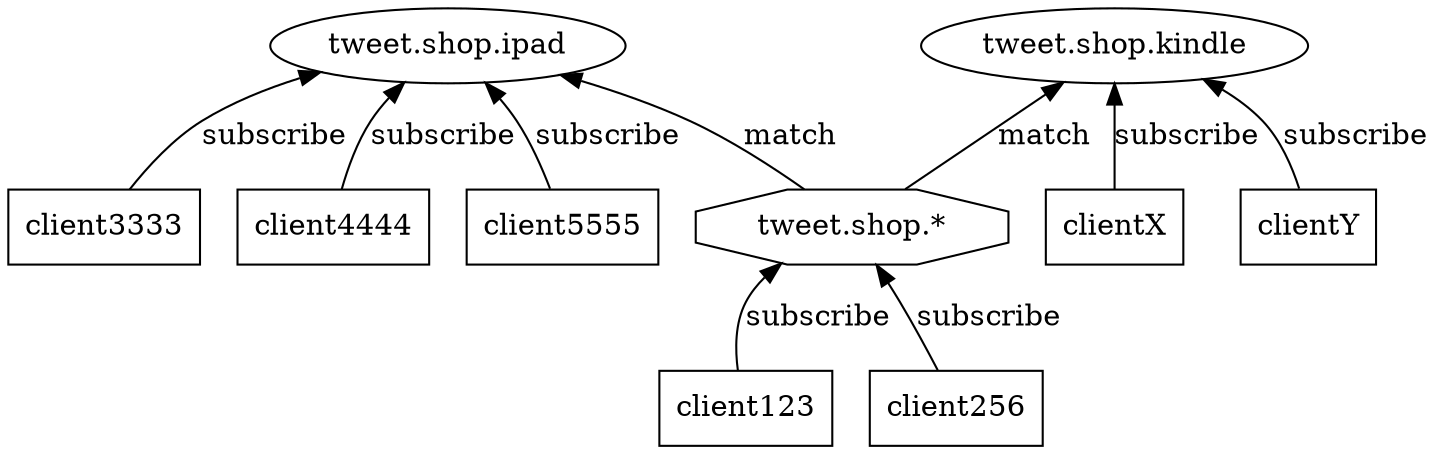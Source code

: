 digraph pattern_relation {
    
    rankdir = BT;

    kindle [label = "tweet.shop.kindle"];

    ipad [label = "tweet.shop.ipad"];

    node [shape = octagon];
    pattern [label = "tweet.shop.*"];

    pattern -> kindle [label = "match"];
    pattern -> ipad [label = "match"];

    node [shape = box];

    client123 -> pattern [label = "subscribe"];
    client256 -> pattern [label = "subscribe"];

    clientX -> kindle [label = "subscribe"];
    clientY -> kindle [label = "subscribe"];

    client3333 -> ipad [label = "subscribe"];
    client4444 -> ipad [label = "subscribe"];
    client5555 -> ipad [label = "subscribe"];
}
